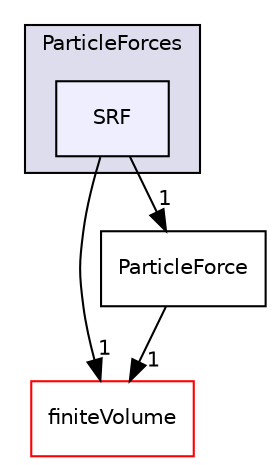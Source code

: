digraph "src/lagrangian/intermediate/submodels/Kinematic/ParticleForces/SRF" {
  bgcolor=transparent;
  compound=true
  node [ fontsize="10", fontname="Helvetica"];
  edge [ labelfontsize="10", labelfontname="Helvetica"];
  subgraph clusterdir_7880c6dec9d81c909715027e243e12ba {
    graph [ bgcolor="#ddddee", pencolor="black", label="ParticleForces" fontname="Helvetica", fontsize="10", URL="dir_7880c6dec9d81c909715027e243e12ba.html"]
  dir_315aca031367fa606a444aa12d4b9a9e [shape=box, label="SRF", style="filled", fillcolor="#eeeeff", pencolor="black", URL="dir_315aca031367fa606a444aa12d4b9a9e.html"];
  }
  dir_9bd15774b555cf7259a6fa18f99fe99b [shape=box label="finiteVolume" color="red" URL="dir_9bd15774b555cf7259a6fa18f99fe99b.html"];
  dir_6ac06ece5f26f1196a12108b46c15ea0 [shape=box label="ParticleForce" URL="dir_6ac06ece5f26f1196a12108b46c15ea0.html"];
  dir_6ac06ece5f26f1196a12108b46c15ea0->dir_9bd15774b555cf7259a6fa18f99fe99b [headlabel="1", labeldistance=1.5 headhref="dir_001605_000892.html"];
  dir_315aca031367fa606a444aa12d4b9a9e->dir_9bd15774b555cf7259a6fa18f99fe99b [headlabel="1", labeldistance=1.5 headhref="dir_001607_000892.html"];
  dir_315aca031367fa606a444aa12d4b9a9e->dir_6ac06ece5f26f1196a12108b46c15ea0 [headlabel="1", labeldistance=1.5 headhref="dir_001607_001605.html"];
}
